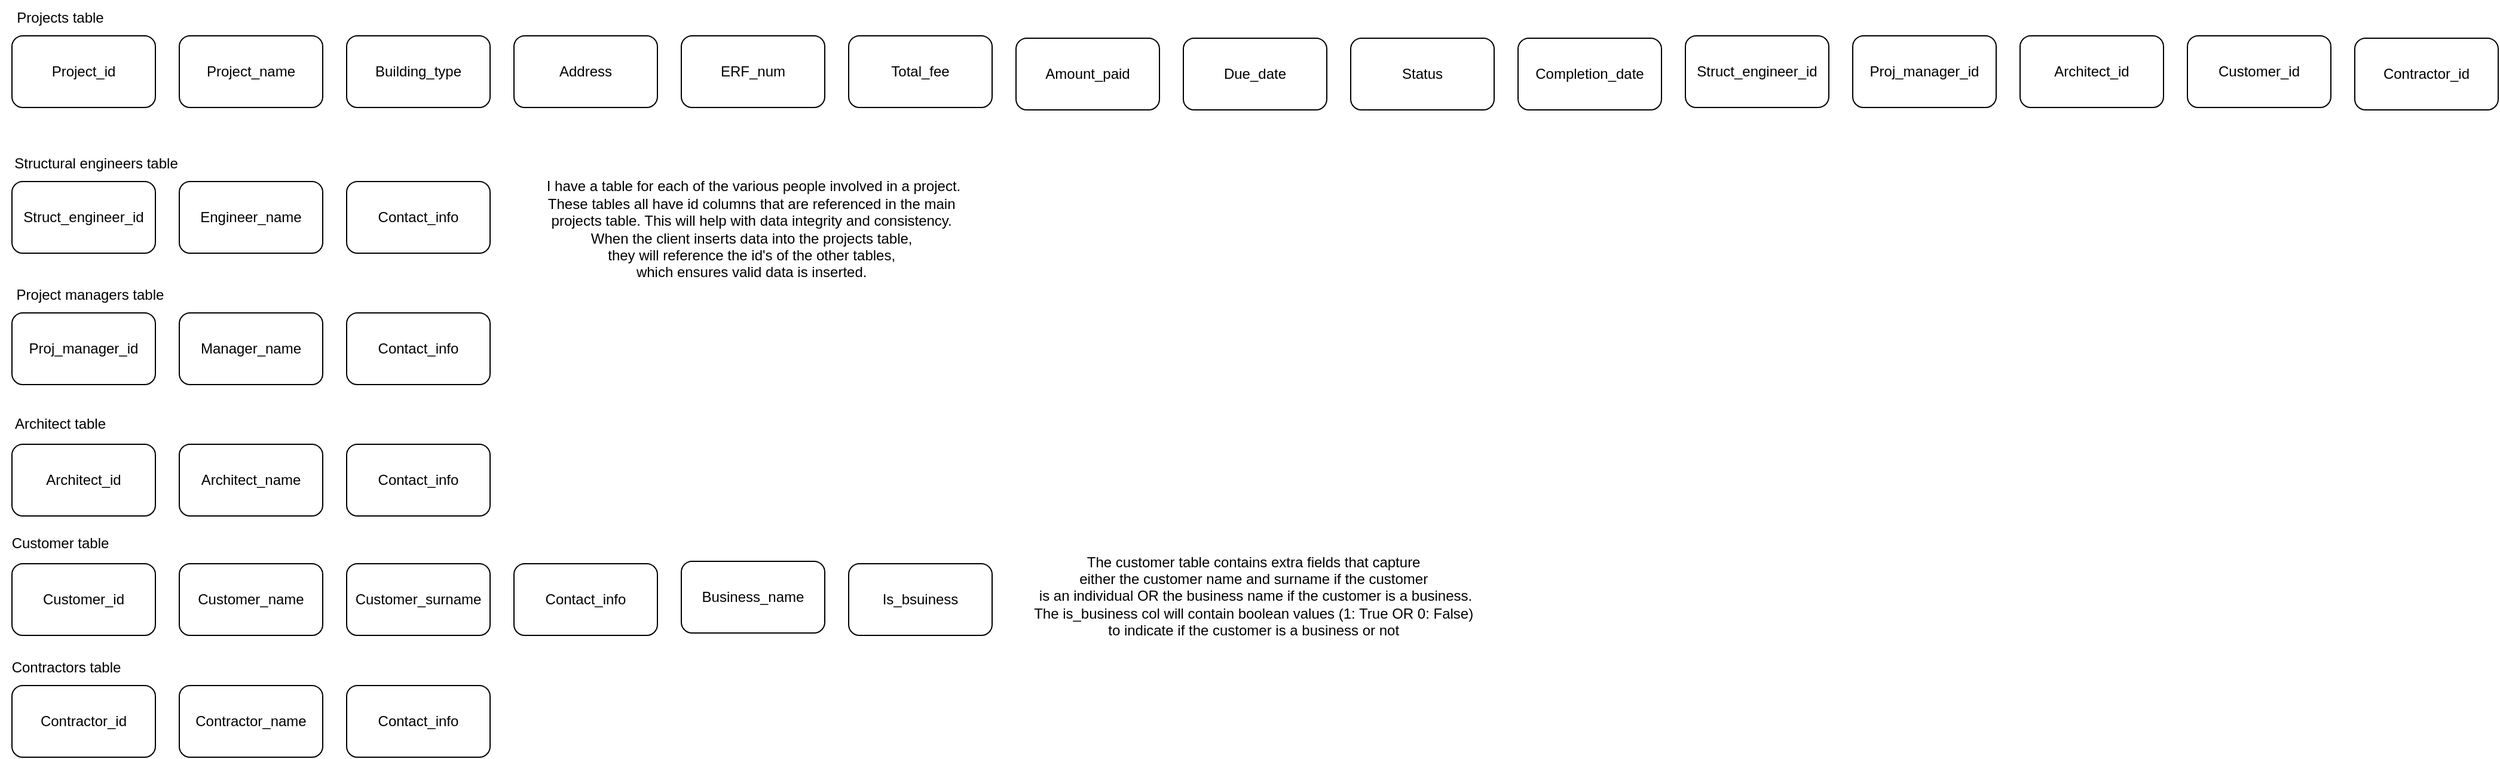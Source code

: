 <mxfile version="24.6.2" type="onedrive">
  <diagram name="Page-1" id="l5qE-sKzk2rBYc72pz4_">
    <mxGraphModel grid="1" page="1" gridSize="10" guides="1" tooltips="1" connect="1" arrows="1" fold="1" pageScale="1" pageWidth="850" pageHeight="1100" math="0" shadow="0">
      <root>
        <mxCell id="0" />
        <mxCell id="1" parent="0" />
        <mxCell id="exKizZ0AfnU7suD0H047-1" value="Project_id" style="rounded=1;whiteSpace=wrap;html=1;" vertex="1" parent="1">
          <mxGeometry x="40" y="78" width="120" height="60" as="geometry" />
        </mxCell>
        <mxCell id="exKizZ0AfnU7suD0H047-2" value="Projects table" style="text;html=1;align=center;verticalAlign=middle;resizable=0;points=[];autosize=1;strokeColor=none;fillColor=none;" vertex="1" parent="1">
          <mxGeometry x="30" y="48" width="100" height="30" as="geometry" />
        </mxCell>
        <mxCell id="exKizZ0AfnU7suD0H047-3" value="Total_fee" style="rounded=1;whiteSpace=wrap;html=1;" vertex="1" parent="1">
          <mxGeometry x="740" y="78" width="120" height="60" as="geometry" />
        </mxCell>
        <mxCell id="exKizZ0AfnU7suD0H047-4" value="ERF_num" style="rounded=1;whiteSpace=wrap;html=1;" vertex="1" parent="1">
          <mxGeometry x="600" y="78" width="120" height="60" as="geometry" />
        </mxCell>
        <mxCell id="exKizZ0AfnU7suD0H047-5" value="Address" style="rounded=1;whiteSpace=wrap;html=1;" vertex="1" parent="1">
          <mxGeometry x="460" y="78" width="120" height="60" as="geometry" />
        </mxCell>
        <mxCell id="exKizZ0AfnU7suD0H047-6" value="Building_type" style="rounded=1;whiteSpace=wrap;html=1;" vertex="1" parent="1">
          <mxGeometry x="320" y="78" width="120" height="60" as="geometry" />
        </mxCell>
        <mxCell id="exKizZ0AfnU7suD0H047-7" value="Project_name" style="rounded=1;whiteSpace=wrap;html=1;" vertex="1" parent="1">
          <mxGeometry x="180" y="78" width="120" height="60" as="geometry" />
        </mxCell>
        <mxCell id="exKizZ0AfnU7suD0H047-8" value="Struct_engineer_id" style="rounded=1;whiteSpace=wrap;html=1;" vertex="1" parent="1">
          <mxGeometry x="40" y="200" width="120" height="60" as="geometry" />
        </mxCell>
        <mxCell id="exKizZ0AfnU7suD0H047-9" value="Structural engineers table" style="text;html=1;align=center;verticalAlign=middle;resizable=0;points=[];autosize=1;strokeColor=none;fillColor=none;" vertex="1" parent="1">
          <mxGeometry x="30" y="170" width="160" height="30" as="geometry" />
        </mxCell>
        <mxCell id="exKizZ0AfnU7suD0H047-10" value="Contact_info" style="rounded=1;whiteSpace=wrap;html=1;" vertex="1" parent="1">
          <mxGeometry x="320" y="200" width="120" height="60" as="geometry" />
        </mxCell>
        <mxCell id="exKizZ0AfnU7suD0H047-11" value="Engineer_name" style="rounded=1;whiteSpace=wrap;html=1;" vertex="1" parent="1">
          <mxGeometry x="180" y="200" width="120" height="60" as="geometry" />
        </mxCell>
        <mxCell id="exKizZ0AfnU7suD0H047-12" value="Proj_manager_id" style="rounded=1;whiteSpace=wrap;html=1;" vertex="1" parent="1">
          <mxGeometry x="40" y="310" width="120" height="60" as="geometry" />
        </mxCell>
        <mxCell id="exKizZ0AfnU7suD0H047-13" value="Architect_id" style="rounded=1;whiteSpace=wrap;html=1;" vertex="1" parent="1">
          <mxGeometry x="40" y="420" width="120" height="60" as="geometry" />
        </mxCell>
        <mxCell id="exKizZ0AfnU7suD0H047-14" value="Customer_id" style="rounded=1;whiteSpace=wrap;html=1;" vertex="1" parent="1">
          <mxGeometry x="40" y="520" width="120" height="60" as="geometry" />
        </mxCell>
        <mxCell id="exKizZ0AfnU7suD0H047-15" value="Contact_info" style="rounded=1;whiteSpace=wrap;html=1;" vertex="1" parent="1">
          <mxGeometry x="320" y="310" width="120" height="60" as="geometry" />
        </mxCell>
        <mxCell id="exKizZ0AfnU7suD0H047-16" value="Manager_name" style="rounded=1;whiteSpace=wrap;html=1;" vertex="1" parent="1">
          <mxGeometry x="180" y="310" width="120" height="60" as="geometry" />
        </mxCell>
        <mxCell id="exKizZ0AfnU7suD0H047-17" value="Customer_name" style="rounded=1;whiteSpace=wrap;html=1;" vertex="1" parent="1">
          <mxGeometry x="180" y="520" width="120" height="60" as="geometry" />
        </mxCell>
        <mxCell id="exKizZ0AfnU7suD0H047-18" value="Architect_name" style="rounded=1;whiteSpace=wrap;html=1;" vertex="1" parent="1">
          <mxGeometry x="180" y="420" width="120" height="60" as="geometry" />
        </mxCell>
        <mxCell id="exKizZ0AfnU7suD0H047-19" value="Contact_info" style="rounded=1;whiteSpace=wrap;html=1;" vertex="1" parent="1">
          <mxGeometry x="320" y="420" width="120" height="60" as="geometry" />
        </mxCell>
        <mxCell id="exKizZ0AfnU7suD0H047-20" value="Customer_surname" style="rounded=1;whiteSpace=wrap;html=1;" vertex="1" parent="1">
          <mxGeometry x="320" y="520" width="120" height="60" as="geometry" />
        </mxCell>
        <mxCell id="exKizZ0AfnU7suD0H047-21" value="Project managers table" style="text;html=1;align=center;verticalAlign=middle;resizable=0;points=[];autosize=1;strokeColor=none;fillColor=none;" vertex="1" parent="1">
          <mxGeometry x="30" y="280" width="150" height="30" as="geometry" />
        </mxCell>
        <mxCell id="exKizZ0AfnU7suD0H047-22" value="Architect table" style="text;html=1;align=center;verticalAlign=middle;resizable=0;points=[];autosize=1;strokeColor=none;fillColor=none;" vertex="1" parent="1">
          <mxGeometry x="30" y="388" width="100" height="30" as="geometry" />
        </mxCell>
        <mxCell id="exKizZ0AfnU7suD0H047-23" value="Customer table" style="text;html=1;align=center;verticalAlign=middle;resizable=0;points=[];autosize=1;strokeColor=none;fillColor=none;" vertex="1" parent="1">
          <mxGeometry x="30" y="488" width="100" height="30" as="geometry" />
        </mxCell>
        <mxCell id="exKizZ0AfnU7suD0H047-24" value="I have a table for each of the various people involved in a project.&lt;div&gt;These tables all have id columns that are referenced in the main&amp;nbsp;&lt;/div&gt;&lt;div&gt;projects table. This will help with data integrity and consistency.&amp;nbsp;&lt;/div&gt;&lt;div&gt;When the client&amp;nbsp;&lt;span style=&quot;background-color: initial;&quot;&gt;inserts data into the projects table,&amp;nbsp;&lt;/span&gt;&lt;/div&gt;&lt;div&gt;&lt;span style=&quot;background-color: initial;&quot;&gt;they will reference the id&#39;s of&amp;nbsp;&lt;/span&gt;&lt;span style=&quot;background-color: initial;&quot;&gt;the other tables,&amp;nbsp;&lt;/span&gt;&lt;/div&gt;&lt;div&gt;&lt;span style=&quot;background-color: initial;&quot;&gt;which ensures valid data is inserted.&amp;nbsp;&lt;/span&gt;&lt;/div&gt;" style="text;html=1;align=center;verticalAlign=middle;resizable=0;points=[];autosize=1;strokeColor=none;fillColor=none;" vertex="1" parent="1">
          <mxGeometry x="475" y="190" width="370" height="100" as="geometry" />
        </mxCell>
        <mxCell id="dG7ToS5eelezHS5ADSe5-1" value="Contractor_id" style="rounded=1;whiteSpace=wrap;html=1;" vertex="1" parent="1">
          <mxGeometry x="40" y="622" width="120" height="60" as="geometry" />
        </mxCell>
        <mxCell id="dG7ToS5eelezHS5ADSe5-2" value="Contractor_name" style="rounded=1;whiteSpace=wrap;html=1;" vertex="1" parent="1">
          <mxGeometry x="180" y="622" width="120" height="60" as="geometry" />
        </mxCell>
        <mxCell id="dG7ToS5eelezHS5ADSe5-3" value="Contact_info" style="rounded=1;whiteSpace=wrap;html=1;" vertex="1" parent="1">
          <mxGeometry x="320" y="622" width="120" height="60" as="geometry" />
        </mxCell>
        <mxCell id="dG7ToS5eelezHS5ADSe5-4" value="Contractors table" style="text;html=1;align=center;verticalAlign=middle;resizable=0;points=[];autosize=1;strokeColor=none;fillColor=none;" vertex="1" parent="1">
          <mxGeometry x="30" y="592" width="110" height="30" as="geometry" />
        </mxCell>
        <mxCell id="dG7ToS5eelezHS5ADSe5-5" value="Amount_paid" style="rounded=1;whiteSpace=wrap;html=1;" vertex="1" parent="1">
          <mxGeometry x="880" y="80" width="120" height="60" as="geometry" />
        </mxCell>
        <mxCell id="dG7ToS5eelezHS5ADSe5-6" value="Due_date" style="rounded=1;whiteSpace=wrap;html=1;" vertex="1" parent="1">
          <mxGeometry x="1020" y="80" width="120" height="60" as="geometry" />
        </mxCell>
        <mxCell id="dG7ToS5eelezHS5ADSe5-7" value="Customer_id" style="rounded=1;whiteSpace=wrap;html=1;" vertex="1" parent="1">
          <mxGeometry x="1860" y="78" width="120" height="60" as="geometry" />
        </mxCell>
        <mxCell id="dG7ToS5eelezHS5ADSe5-8" value="Architect_id" style="rounded=1;whiteSpace=wrap;html=1;" vertex="1" parent="1">
          <mxGeometry x="1720" y="78" width="120" height="60" as="geometry" />
        </mxCell>
        <mxCell id="dG7ToS5eelezHS5ADSe5-9" value="Proj_manager_id" style="rounded=1;whiteSpace=wrap;html=1;" vertex="1" parent="1">
          <mxGeometry x="1580" y="78" width="120" height="60" as="geometry" />
        </mxCell>
        <mxCell id="dG7ToS5eelezHS5ADSe5-10" value="Struct_engineer_id" style="rounded=1;whiteSpace=wrap;html=1;" vertex="1" parent="1">
          <mxGeometry x="1440" y="78" width="120" height="60" as="geometry" />
        </mxCell>
        <mxCell id="dG7ToS5eelezHS5ADSe5-11" value="Status" style="rounded=1;whiteSpace=wrap;html=1;" vertex="1" parent="1">
          <mxGeometry x="1160" y="80" width="120" height="60" as="geometry" />
        </mxCell>
        <mxCell id="dG7ToS5eelezHS5ADSe5-12" value="Contractor_id" style="rounded=1;whiteSpace=wrap;html=1;" vertex="1" parent="1">
          <mxGeometry x="2000" y="80" width="120" height="60" as="geometry" />
        </mxCell>
        <mxCell id="dG7ToS5eelezHS5ADSe5-13" value="Completion_date" style="rounded=1;whiteSpace=wrap;html=1;" vertex="1" parent="1">
          <mxGeometry x="1300" y="80" width="120" height="60" as="geometry" />
        </mxCell>
        <mxCell id="dG7ToS5eelezHS5ADSe5-14" value="Contact_info" style="rounded=1;whiteSpace=wrap;html=1;" vertex="1" parent="1">
          <mxGeometry x="460" y="520" width="120" height="60" as="geometry" />
        </mxCell>
        <mxCell id="dG7ToS5eelezHS5ADSe5-15" value="Business_name" style="rounded=1;whiteSpace=wrap;html=1;" vertex="1" parent="1">
          <mxGeometry x="600" y="518" width="120" height="60" as="geometry" />
        </mxCell>
        <mxCell id="dG7ToS5eelezHS5ADSe5-16" value="Is_bsuiness" style="rounded=1;whiteSpace=wrap;html=1;" vertex="1" parent="1">
          <mxGeometry x="740" y="520" width="120" height="60" as="geometry" />
        </mxCell>
        <mxCell id="dG7ToS5eelezHS5ADSe5-17" value="The customer table contains extra fields that capture&amp;nbsp;&lt;div&gt;either the customer name and surname if the customer&amp;nbsp;&lt;/div&gt;&lt;div&gt;is an individual OR the business name if the customer is a business.&lt;/div&gt;&lt;div&gt;The is_business col will contain boolean values (1: True OR 0: False)&amp;nbsp;&lt;/div&gt;&lt;div&gt;to indicate if the customer is a business or not&amp;nbsp;&lt;/div&gt;" style="text;html=1;align=center;verticalAlign=middle;resizable=0;points=[];autosize=1;strokeColor=none;fillColor=none;" vertex="1" parent="1">
          <mxGeometry x="885" y="502" width="390" height="90" as="geometry" />
        </mxCell>
      </root>
    </mxGraphModel>
  </diagram>
</mxfile>
